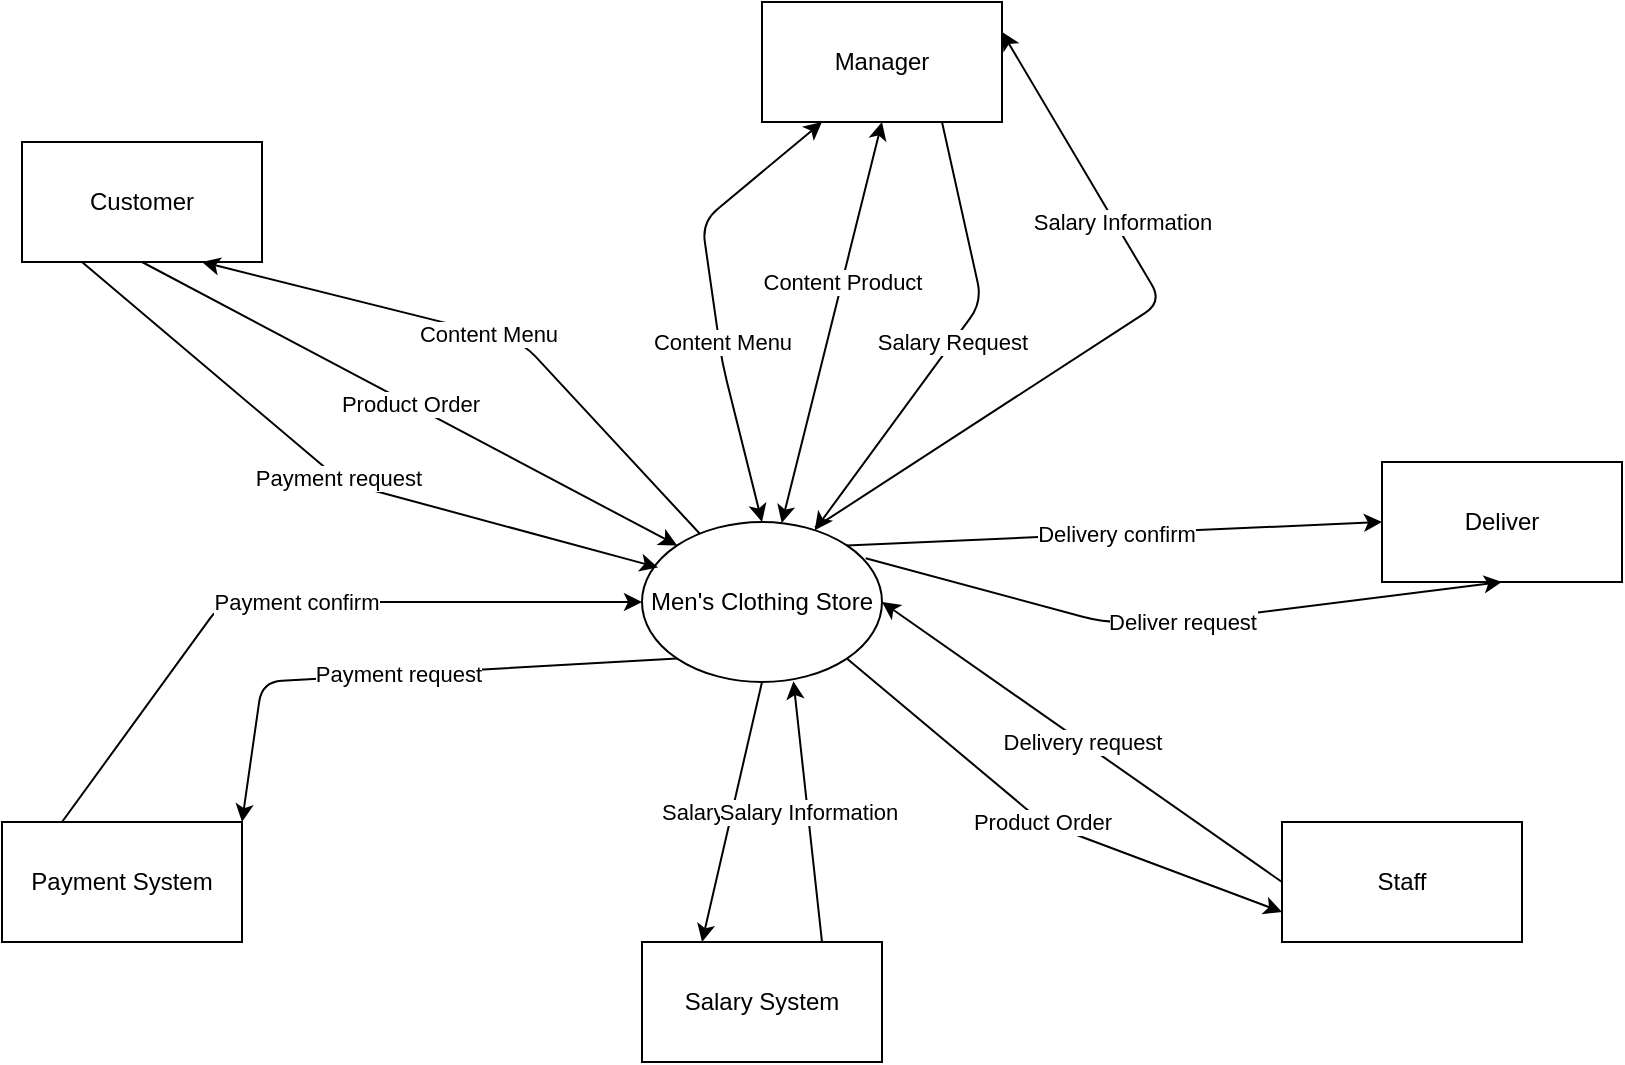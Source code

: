 <mxfile version="13.4.2" type="device"><diagram id="Ku_MUatzIB8CfUjQbeJw" name="Page-1"><mxGraphModel dx="978" dy="538" grid="1" gridSize="10" guides="1" tooltips="1" connect="1" arrows="1" fold="1" page="1" pageScale="1" pageWidth="850" pageHeight="1100" math="0" shadow="0"><root><mxCell id="0"/><mxCell id="1" parent="0"/><mxCell id="6FyPKjocAU58G6afj5R4-1" value="Men's Clothing Store" style="ellipse;whiteSpace=wrap;html=1;" parent="1" vertex="1"><mxGeometry x="340" y="260" width="120" height="80" as="geometry"/></mxCell><mxCell id="6FyPKjocAU58G6afj5R4-2" value="Customer" style="rounded=0;whiteSpace=wrap;html=1;" parent="1" vertex="1"><mxGeometry x="30" y="70" width="120" height="60" as="geometry"/></mxCell><mxCell id="6FyPKjocAU58G6afj5R4-3" value="Manager" style="rounded=0;whiteSpace=wrap;html=1;" parent="1" vertex="1"><mxGeometry x="400" width="120" height="60" as="geometry"/></mxCell><mxCell id="6FyPKjocAU58G6afj5R4-4" value="Deliver" style="rounded=0;whiteSpace=wrap;html=1;" parent="1" vertex="1"><mxGeometry x="710" y="230" width="120" height="60" as="geometry"/></mxCell><mxCell id="6FyPKjocAU58G6afj5R4-6" value="Payment System" style="rounded=0;whiteSpace=wrap;html=1;" parent="1" vertex="1"><mxGeometry x="20" y="410" width="120" height="60" as="geometry"/></mxCell><mxCell id="6FyPKjocAU58G6afj5R4-8" value="Payment request" style="endArrow=classic;html=1;exitX=0;exitY=1;exitDx=0;exitDy=0;entryX=1;entryY=0;entryDx=0;entryDy=0;" parent="1" source="6FyPKjocAU58G6afj5R4-1" target="6FyPKjocAU58G6afj5R4-6" edge="1"><mxGeometry relative="1" as="geometry"><mxPoint x="370" y="300" as="sourcePoint"/><mxPoint x="470" y="300" as="targetPoint"/><Array as="points"><mxPoint x="150" y="340"/></Array></mxGeometry></mxCell><mxCell id="6FyPKjocAU58G6afj5R4-10" value="" style="endArrow=classic;html=1;exitX=0.25;exitY=0;exitDx=0;exitDy=0;entryX=0;entryY=0.5;entryDx=0;entryDy=0;" parent="1" source="6FyPKjocAU58G6afj5R4-6" target="6FyPKjocAU58G6afj5R4-1" edge="1"><mxGeometry relative="1" as="geometry"><mxPoint x="370" y="300" as="sourcePoint"/><mxPoint x="470" y="300" as="targetPoint"/><Array as="points"><mxPoint x="130" y="300"/></Array></mxGeometry></mxCell><mxCell id="6FyPKjocAU58G6afj5R4-11" value="Payment confirm" style="edgeLabel;resizable=0;html=1;align=center;verticalAlign=middle;" parent="6FyPKjocAU58G6afj5R4-10" connectable="0" vertex="1"><mxGeometry relative="1" as="geometry"/></mxCell><mxCell id="6FyPKjocAU58G6afj5R4-14" value="Content Menu&lt;br&gt;" style="endArrow=classic;startArrow=classic;html=1;exitX=0.5;exitY=0;exitDx=0;exitDy=0;entryX=0.25;entryY=1;entryDx=0;entryDy=0;" parent="1" source="6FyPKjocAU58G6afj5R4-1" target="6FyPKjocAU58G6afj5R4-3" edge="1"><mxGeometry x="-0.201" y="-1" width="50" height="50" relative="1" as="geometry"><mxPoint x="390" y="150" as="sourcePoint"/><mxPoint x="440" y="100" as="targetPoint"/><Array as="points"><mxPoint x="380" y="180"/><mxPoint x="370" y="110"/></Array><mxPoint as="offset"/></mxGeometry></mxCell><mxCell id="6FyPKjocAU58G6afj5R4-15" value="" style="endArrow=classic;html=1;exitX=0.24;exitY=0.072;exitDx=0;exitDy=0;entryX=0.75;entryY=1;entryDx=0;entryDy=0;exitPerimeter=0;" parent="1" source="6FyPKjocAU58G6afj5R4-1" target="6FyPKjocAU58G6afj5R4-2" edge="1"><mxGeometry relative="1" as="geometry"><mxPoint x="370" y="290" as="sourcePoint"/><mxPoint x="470" y="290" as="targetPoint"/><Array as="points"><mxPoint x="280" y="170"/></Array></mxGeometry></mxCell><mxCell id="6FyPKjocAU58G6afj5R4-16" value="Content Menu" style="edgeLabel;resizable=0;html=1;align=center;verticalAlign=middle;" parent="6FyPKjocAU58G6afj5R4-15" connectable="0" vertex="1"><mxGeometry relative="1" as="geometry"/></mxCell><mxCell id="6FyPKjocAU58G6afj5R4-19" value="Staff" style="rounded=0;whiteSpace=wrap;html=1;" parent="1" vertex="1"><mxGeometry x="660" y="410" width="120" height="60" as="geometry"/></mxCell><mxCell id="6FyPKjocAU58G6afj5R4-20" value="" style="endArrow=classic;html=1;exitX=0.5;exitY=1;exitDx=0;exitDy=0;entryX=0;entryY=0;entryDx=0;entryDy=0;" parent="1" source="6FyPKjocAU58G6afj5R4-2" target="6FyPKjocAU58G6afj5R4-1" edge="1"><mxGeometry relative="1" as="geometry"><mxPoint x="370" y="290" as="sourcePoint"/><mxPoint x="470" y="290" as="targetPoint"/></mxGeometry></mxCell><mxCell id="6FyPKjocAU58G6afj5R4-21" value="Product Order" style="edgeLabel;resizable=0;html=1;align=center;verticalAlign=middle;" parent="6FyPKjocAU58G6afj5R4-20" connectable="0" vertex="1"><mxGeometry relative="1" as="geometry"/></mxCell><mxCell id="6FyPKjocAU58G6afj5R4-22" value="" style="endArrow=classic;html=1;exitX=0.25;exitY=1;exitDx=0;exitDy=0;entryX=0.067;entryY=0.284;entryDx=0;entryDy=0;entryPerimeter=0;" parent="1" source="6FyPKjocAU58G6afj5R4-2" target="6FyPKjocAU58G6afj5R4-1" edge="1"><mxGeometry relative="1" as="geometry"><mxPoint x="370" y="290" as="sourcePoint"/><mxPoint x="470" y="290" as="targetPoint"/><Array as="points"><mxPoint x="190" y="240"/></Array></mxGeometry></mxCell><mxCell id="6FyPKjocAU58G6afj5R4-23" value="Payment request" style="edgeLabel;resizable=0;html=1;align=center;verticalAlign=middle;" parent="6FyPKjocAU58G6afj5R4-22" connectable="0" vertex="1"><mxGeometry relative="1" as="geometry"/></mxCell><mxCell id="6FyPKjocAU58G6afj5R4-24" value="" style="endArrow=classic;html=1;exitX=1;exitY=0;exitDx=0;exitDy=0;entryX=0;entryY=0.5;entryDx=0;entryDy=0;" parent="1" source="6FyPKjocAU58G6afj5R4-1" target="6FyPKjocAU58G6afj5R4-4" edge="1"><mxGeometry relative="1" as="geometry"><mxPoint x="370" y="290" as="sourcePoint"/><mxPoint x="560" y="250" as="targetPoint"/></mxGeometry></mxCell><mxCell id="6FyPKjocAU58G6afj5R4-25" value="Delivery confirm" style="edgeLabel;resizable=0;html=1;align=center;verticalAlign=middle;" parent="6FyPKjocAU58G6afj5R4-24" connectable="0" vertex="1"><mxGeometry relative="1" as="geometry"/></mxCell><mxCell id="IlltA7qEXF7I4D_hS2O2-1" value="Delivery request" style="endArrow=classic;html=1;entryX=1;entryY=0.5;entryDx=0;entryDy=0;exitX=0;exitY=0.5;exitDx=0;exitDy=0;" parent="1" source="6FyPKjocAU58G6afj5R4-19" target="6FyPKjocAU58G6afj5R4-1" edge="1"><mxGeometry width="50" height="50" relative="1" as="geometry"><mxPoint x="400" y="320" as="sourcePoint"/><mxPoint x="450" y="270" as="targetPoint"/></mxGeometry></mxCell><mxCell id="IlltA7qEXF7I4D_hS2O2-2" value="Deliver request" style="endArrow=classic;html=1;entryX=0.5;entryY=1;entryDx=0;entryDy=0;exitX=0.932;exitY=0.226;exitDx=0;exitDy=0;exitPerimeter=0;" parent="1" source="6FyPKjocAU58G6afj5R4-1" target="6FyPKjocAU58G6afj5R4-4" edge="1"><mxGeometry width="50" height="50" relative="1" as="geometry"><mxPoint x="450" y="270" as="sourcePoint"/><mxPoint x="450" y="270" as="targetPoint"/><Array as="points"><mxPoint x="570" y="310"/><mxPoint x="610" y="310"/></Array></mxGeometry></mxCell><mxCell id="IlltA7qEXF7I4D_hS2O2-3" value="Product Order" style="endArrow=classic;html=1;exitX=1;exitY=1;exitDx=0;exitDy=0;entryX=0;entryY=0.75;entryDx=0;entryDy=0;" parent="1" source="6FyPKjocAU58G6afj5R4-1" target="6FyPKjocAU58G6afj5R4-19" edge="1"><mxGeometry width="50" height="50" relative="1" as="geometry"><mxPoint x="450" y="380" as="sourcePoint"/><mxPoint x="660" y="430" as="targetPoint"/><Array as="points"><mxPoint x="540" y="410"/></Array></mxGeometry></mxCell><mxCell id="IlltA7qEXF7I4D_hS2O2-4" value="Content Product" style="endArrow=classic;startArrow=classic;html=1;entryX=0.5;entryY=1;entryDx=0;entryDy=0;" parent="1" source="6FyPKjocAU58G6afj5R4-1" target="6FyPKjocAU58G6afj5R4-3" edge="1"><mxGeometry x="0.2" width="50" height="50" relative="1" as="geometry"><mxPoint x="400" y="320" as="sourcePoint"/><mxPoint x="450" y="270" as="targetPoint"/><Array as="points"/><mxPoint as="offset"/></mxGeometry></mxCell><mxCell id="IlltA7qEXF7I4D_hS2O2-5" value="Salary System" style="rounded=0;whiteSpace=wrap;html=1;" parent="1" vertex="1"><mxGeometry x="340" y="470" width="120" height="60" as="geometry"/></mxCell><mxCell id="IlltA7qEXF7I4D_hS2O2-9" value="Salary request" style="endArrow=classic;html=1;exitX=0.5;exitY=1;exitDx=0;exitDy=0;entryX=0.25;entryY=0;entryDx=0;entryDy=0;" parent="1" source="6FyPKjocAU58G6afj5R4-1" target="IlltA7qEXF7I4D_hS2O2-5" edge="1"><mxGeometry width="50" height="50" relative="1" as="geometry"><mxPoint x="400" y="320" as="sourcePoint"/><mxPoint x="450" y="270" as="targetPoint"/></mxGeometry></mxCell><mxCell id="IlltA7qEXF7I4D_hS2O2-10" value="Salary Information" style="endArrow=classic;html=1;exitX=0.75;exitY=0;exitDx=0;exitDy=0;entryX=0.631;entryY=0.995;entryDx=0;entryDy=0;entryPerimeter=0;" parent="1" source="IlltA7qEXF7I4D_hS2O2-5" target="6FyPKjocAU58G6afj5R4-1" edge="1"><mxGeometry width="50" height="50" relative="1" as="geometry"><mxPoint x="400" y="320" as="sourcePoint"/><mxPoint x="450" y="270" as="targetPoint"/></mxGeometry></mxCell><mxCell id="IlltA7qEXF7I4D_hS2O2-18" value="Salary Request" style="endArrow=classic;html=1;exitX=0.75;exitY=1;exitDx=0;exitDy=0;" parent="1" source="6FyPKjocAU58G6afj5R4-3" target="6FyPKjocAU58G6afj5R4-1" edge="1"><mxGeometry width="50" height="50" relative="1" as="geometry"><mxPoint x="400" y="230" as="sourcePoint"/><mxPoint x="450" y="180" as="targetPoint"/><Array as="points"><mxPoint x="510" y="150"/></Array></mxGeometry></mxCell><mxCell id="IlltA7qEXF7I4D_hS2O2-19" value="Salary Information" style="endArrow=classic;html=1;exitX=0.721;exitY=0.034;exitDx=0;exitDy=0;exitPerimeter=0;entryX=1;entryY=0.25;entryDx=0;entryDy=0;" parent="1" source="6FyPKjocAU58G6afj5R4-1" target="6FyPKjocAU58G6afj5R4-3" edge="1"><mxGeometry x="0.383" y="-3" width="50" height="50" relative="1" as="geometry"><mxPoint x="400" y="230" as="sourcePoint"/><mxPoint x="450" y="180" as="targetPoint"/><Array as="points"><mxPoint x="600" y="150"/></Array><mxPoint as="offset"/></mxGeometry></mxCell></root></mxGraphModel></diagram></mxfile>